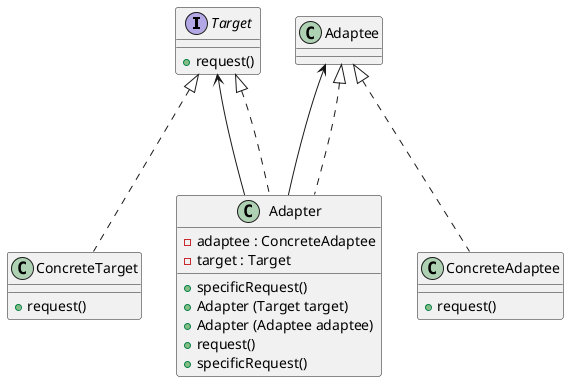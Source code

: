 @startuml

interface Target
interface Adapter
class Adapter
class ConcreteTarget
class ConcreteAdaptee

interface Target {
    + request()
}

interface Adapter {
    + specificRequest()
}

class Adapter {
    - adaptee : ConcreteAdaptee
    - target : Target
    + Adapter (Target target)
    + Adapter (Adaptee adaptee)
    + request()
    + specificRequest()
}

class ConcreteAdaptee {
    + request()
}

class ConcreteTarget {
    + request()
}

Target <-- Adapter
Target <|... Adapter
Target <|... ConcreteTarget

Adaptee <-- Adapter
Adaptee <|... Adapter
Adaptee <|... ConcreteAdaptee

@enduml
